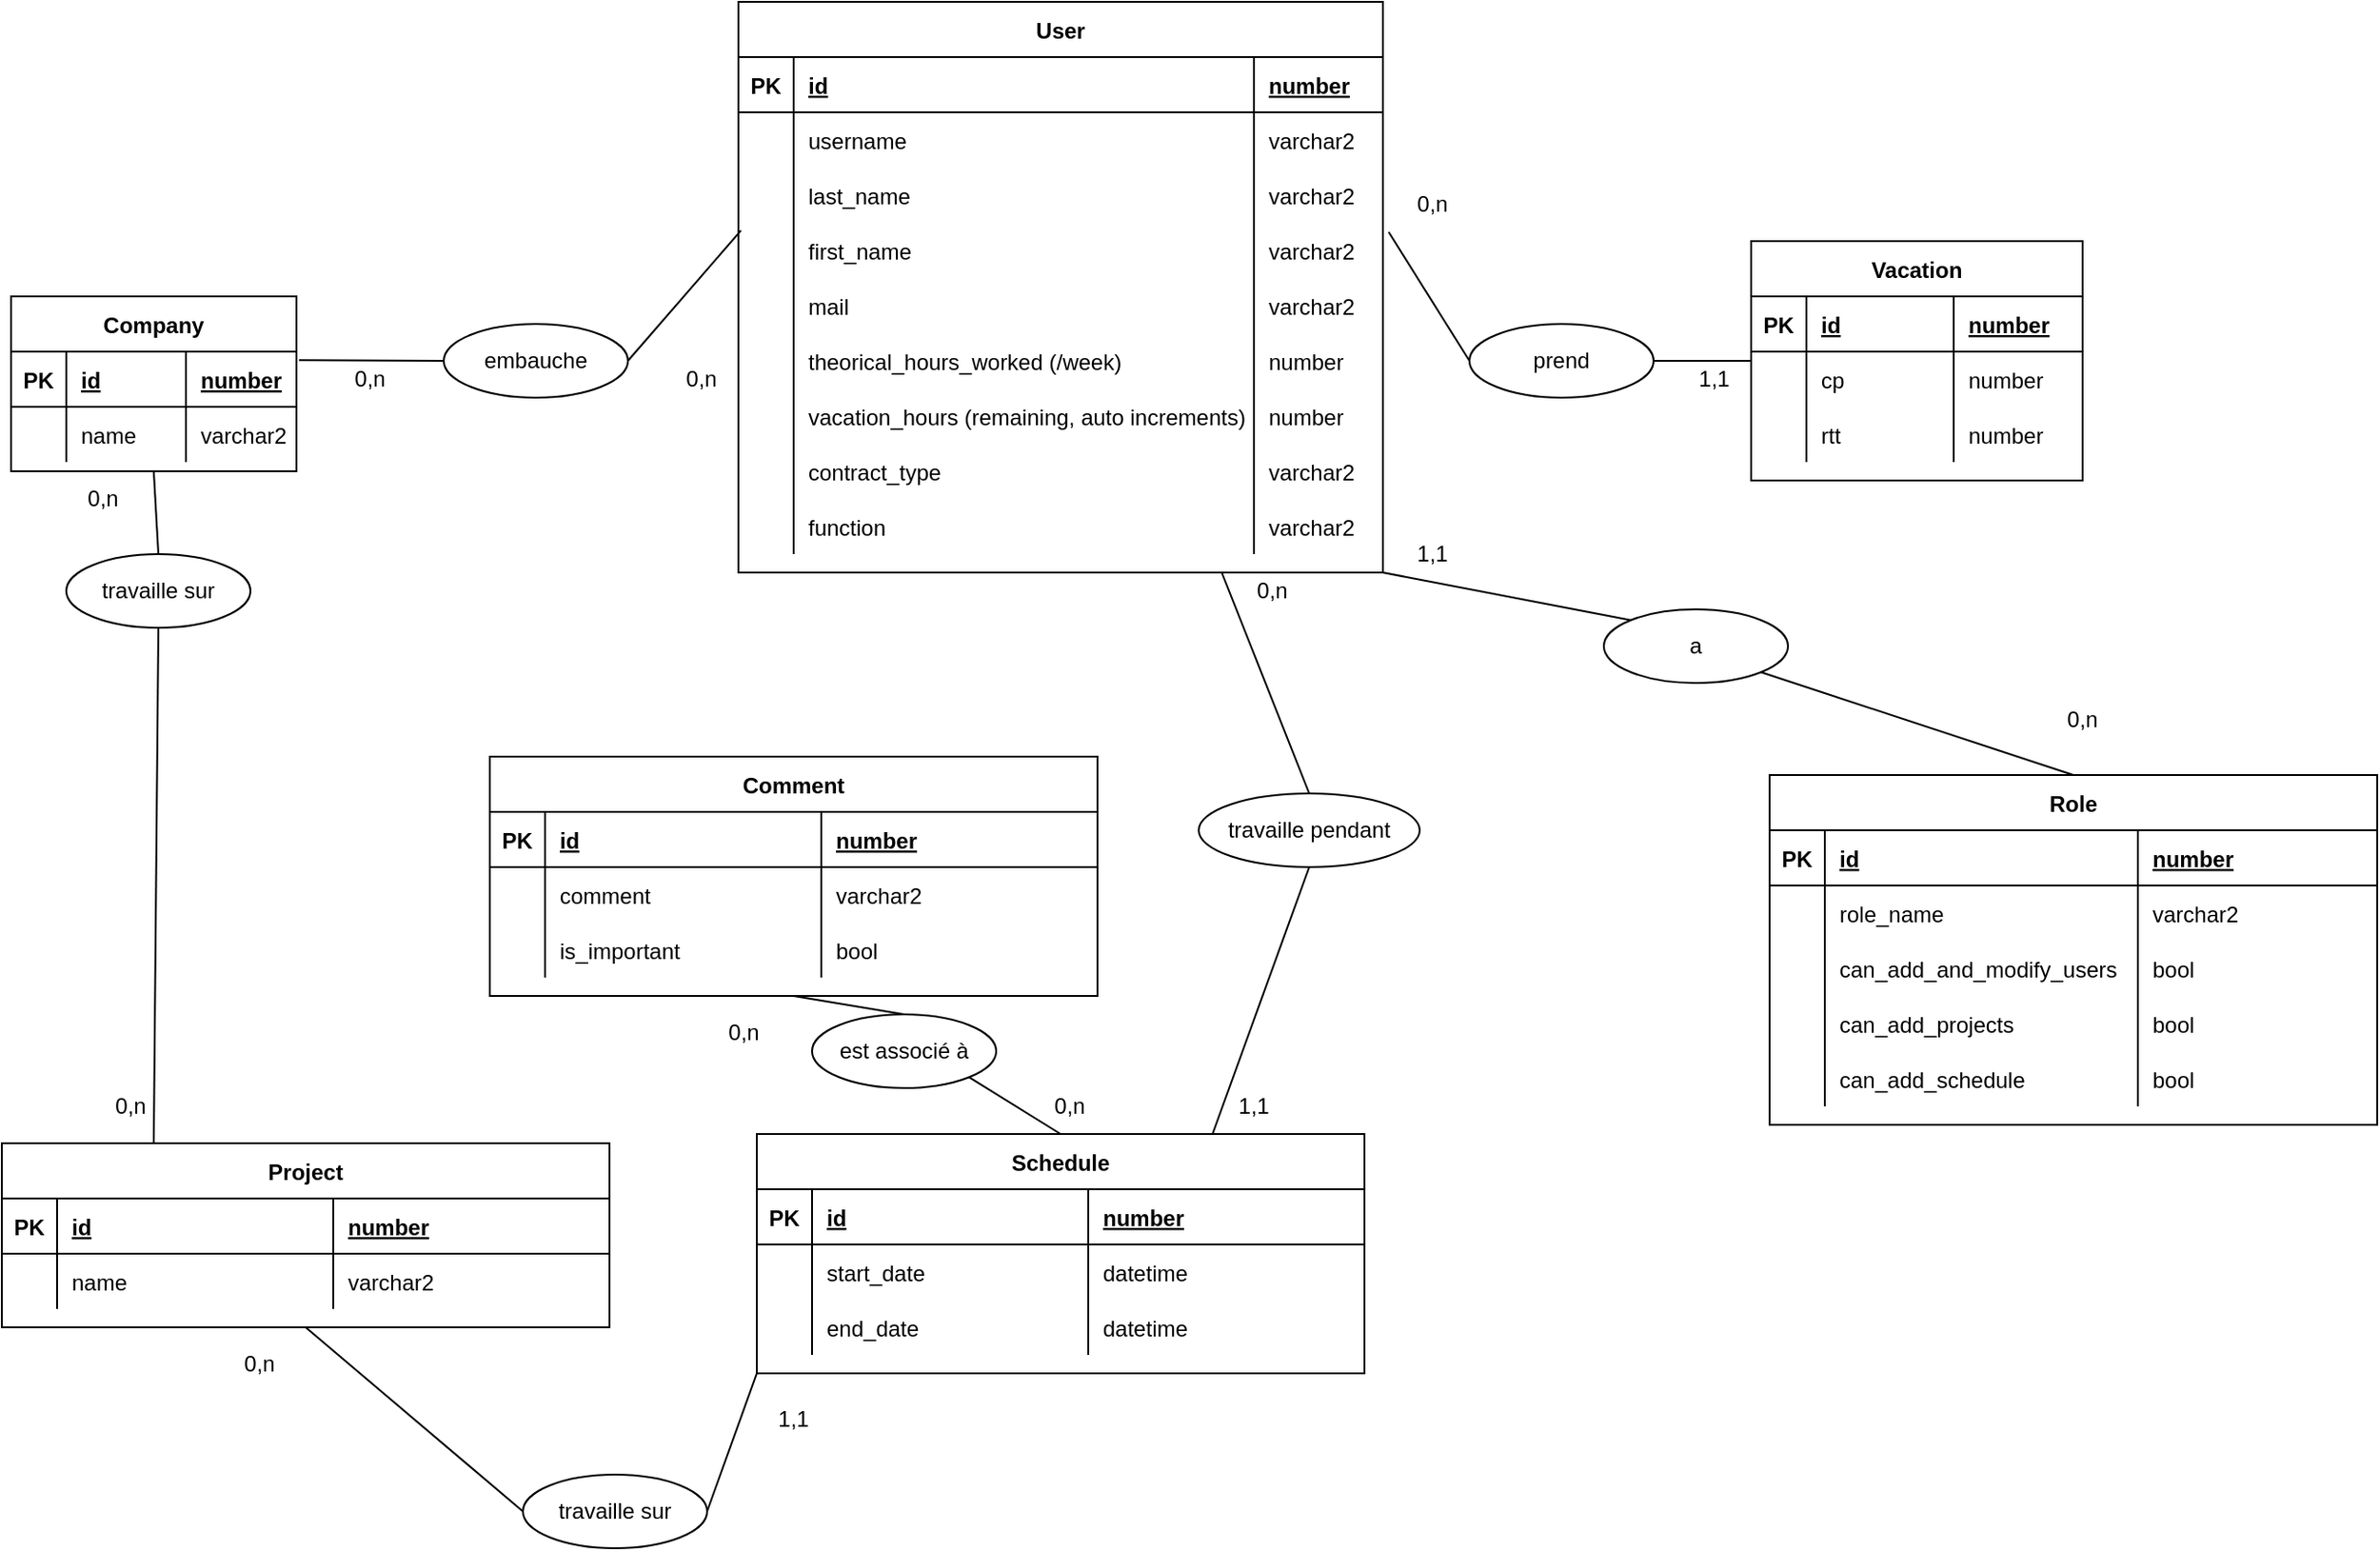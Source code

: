 <mxfile version="13.3.5" type="device"><diagram id="0VtHBVFi_Kk3Wa0-38aq" name="Page-1"><mxGraphModel dx="1826" dy="2036" grid="1" gridSize="10" guides="1" tooltips="1" connect="1" arrows="1" fold="1" page="1" pageScale="1" pageWidth="827" pageHeight="1169" math="0" shadow="0"><root><mxCell id="0"/><mxCell id="1" parent="0"/><mxCell id="HxhqyK53YRrFykvDW7do-123" value="embauche" style="ellipse;whiteSpace=wrap;html=1;align=center;startSize=30;" parent="1" vertex="1"><mxGeometry x="270" y="95" width="100" height="40" as="geometry"/></mxCell><mxCell id="HxhqyK53YRrFykvDW7do-124" value="" style="endArrow=none;html=1;rounded=0;entryX=0;entryY=0.5;entryDx=0;entryDy=0;exitX=1.009;exitY=0.153;exitDx=0;exitDy=0;exitPerimeter=0;" parent="1" target="HxhqyK53YRrFykvDW7do-123" edge="1"><mxGeometry relative="1" as="geometry"><mxPoint x="191.35" y="114.59" as="sourcePoint"/><mxPoint x="500" y="350" as="targetPoint"/></mxGeometry></mxCell><mxCell id="HxhqyK53YRrFykvDW7do-125" value="" style="endArrow=none;html=1;rounded=0;exitX=1;exitY=0.5;exitDx=0;exitDy=0;entryX=0.004;entryY=0.14;entryDx=0;entryDy=0;entryPerimeter=0;" parent="1" source="HxhqyK53YRrFykvDW7do-123" target="HxhqyK53YRrFykvDW7do-21" edge="1"><mxGeometry relative="1" as="geometry"><mxPoint x="340" y="350" as="sourcePoint"/><mxPoint x="500" y="350" as="targetPoint"/></mxGeometry></mxCell><mxCell id="HxhqyK53YRrFykvDW7do-133" value="prend" style="ellipse;whiteSpace=wrap;html=1;align=center;startSize=30;" parent="1" vertex="1"><mxGeometry x="827" y="95" width="100" height="40" as="geometry"/></mxCell><mxCell id="HxhqyK53YRrFykvDW7do-134" value="" style="endArrow=none;html=1;rounded=0;exitX=0;exitY=0.5;exitDx=0;exitDy=0;entryX=1.009;entryY=0.167;entryDx=0;entryDy=0;entryPerimeter=0;" parent="1" source="HxhqyK53YRrFykvDW7do-133" target="HxhqyK53YRrFykvDW7do-21" edge="1"><mxGeometry relative="1" as="geometry"><mxPoint x="550" y="330" as="sourcePoint"/><mxPoint x="930" y="170" as="targetPoint"/></mxGeometry></mxCell><mxCell id="HxhqyK53YRrFykvDW7do-136" value="" style="endArrow=none;html=1;rounded=0;exitX=1;exitY=0.5;exitDx=0;exitDy=0;entryX=0;entryY=0.167;entryDx=0;entryDy=0;entryPerimeter=0;" parent="1" source="HxhqyK53YRrFykvDW7do-133" target="HxhqyK53YRrFykvDW7do-62" edge="1"><mxGeometry relative="1" as="geometry"><mxPoint x="960" y="125" as="sourcePoint"/><mxPoint x="862.97" y="125.01" as="targetPoint"/></mxGeometry></mxCell><mxCell id="HxhqyK53YRrFykvDW7do-58" value="Vacation" style="shape=table;startSize=30;container=1;collapsible=1;childLayout=tableLayout;fixedRows=1;rowLines=0;fontStyle=1;align=center;resizeLast=1;" parent="1" vertex="1"><mxGeometry x="980" y="50" width="180" height="130" as="geometry"/></mxCell><mxCell id="HxhqyK53YRrFykvDW7do-59" value="" style="shape=partialRectangle;collapsible=0;dropTarget=0;pointerEvents=0;fillColor=none;top=0;left=0;bottom=1;right=0;points=[[0,0.5],[1,0.5]];portConstraint=eastwest;" parent="HxhqyK53YRrFykvDW7do-58" vertex="1"><mxGeometry y="30" width="180" height="30" as="geometry"/></mxCell><mxCell id="HxhqyK53YRrFykvDW7do-60" value="PK" style="shape=partialRectangle;connectable=0;fillColor=none;top=0;left=0;bottom=0;right=0;fontStyle=1;overflow=hidden;" parent="HxhqyK53YRrFykvDW7do-59" vertex="1"><mxGeometry width="30" height="30" as="geometry"/></mxCell><mxCell id="HxhqyK53YRrFykvDW7do-61" value="id" style="shape=partialRectangle;connectable=0;fillColor=none;top=0;left=0;bottom=0;right=0;align=left;spacingLeft=6;fontStyle=5;overflow=hidden;" parent="HxhqyK53YRrFykvDW7do-59" vertex="1"><mxGeometry x="30" width="80" height="30" as="geometry"/></mxCell><mxCell id="HxhqyK53YRrFykvDW7do-71" value="number" style="shape=partialRectangle;connectable=0;fillColor=none;top=0;left=0;bottom=0;right=0;align=left;spacingLeft=6;fontStyle=5;overflow=hidden;" parent="HxhqyK53YRrFykvDW7do-59" vertex="1"><mxGeometry x="110" width="70" height="30" as="geometry"/></mxCell><mxCell id="HxhqyK53YRrFykvDW7do-62" value="" style="shape=partialRectangle;collapsible=0;dropTarget=0;pointerEvents=0;fillColor=none;top=0;left=0;bottom=0;right=0;points=[[0,0.5],[1,0.5]];portConstraint=eastwest;" parent="HxhqyK53YRrFykvDW7do-58" vertex="1"><mxGeometry y="60" width="180" height="30" as="geometry"/></mxCell><mxCell id="HxhqyK53YRrFykvDW7do-63" value="" style="shape=partialRectangle;connectable=0;fillColor=none;top=0;left=0;bottom=0;right=0;editable=1;overflow=hidden;" parent="HxhqyK53YRrFykvDW7do-62" vertex="1"><mxGeometry width="30" height="30" as="geometry"/></mxCell><mxCell id="HxhqyK53YRrFykvDW7do-64" value="cp" style="shape=partialRectangle;connectable=0;fillColor=none;top=0;left=0;bottom=0;right=0;align=left;spacingLeft=6;overflow=hidden;" parent="HxhqyK53YRrFykvDW7do-62" vertex="1"><mxGeometry x="30" width="80" height="30" as="geometry"/></mxCell><mxCell id="HxhqyK53YRrFykvDW7do-72" value="number" style="shape=partialRectangle;connectable=0;fillColor=none;top=0;left=0;bottom=0;right=0;align=left;spacingLeft=6;overflow=hidden;" parent="HxhqyK53YRrFykvDW7do-62" vertex="1"><mxGeometry x="110" width="70" height="30" as="geometry"/></mxCell><mxCell id="HxhqyK53YRrFykvDW7do-65" value="" style="shape=partialRectangle;collapsible=0;dropTarget=0;pointerEvents=0;fillColor=none;top=0;left=0;bottom=0;right=0;points=[[0,0.5],[1,0.5]];portConstraint=eastwest;" parent="HxhqyK53YRrFykvDW7do-58" vertex="1"><mxGeometry y="90" width="180" height="30" as="geometry"/></mxCell><mxCell id="HxhqyK53YRrFykvDW7do-66" value="" style="shape=partialRectangle;connectable=0;fillColor=none;top=0;left=0;bottom=0;right=0;editable=1;overflow=hidden;" parent="HxhqyK53YRrFykvDW7do-65" vertex="1"><mxGeometry width="30" height="30" as="geometry"/></mxCell><mxCell id="HxhqyK53YRrFykvDW7do-67" value="rtt" style="shape=partialRectangle;connectable=0;fillColor=none;top=0;left=0;bottom=0;right=0;align=left;spacingLeft=6;overflow=hidden;" parent="HxhqyK53YRrFykvDW7do-65" vertex="1"><mxGeometry x="30" width="80" height="30" as="geometry"/></mxCell><mxCell id="HxhqyK53YRrFykvDW7do-73" value="number" style="shape=partialRectangle;connectable=0;fillColor=none;top=0;left=0;bottom=0;right=0;align=left;spacingLeft=6;overflow=hidden;" parent="HxhqyK53YRrFykvDW7do-65" vertex="1"><mxGeometry x="110" width="70" height="30" as="geometry"/></mxCell><mxCell id="HxhqyK53YRrFykvDW7do-138" value="travaille pendant" style="ellipse;whiteSpace=wrap;html=1;align=center;startSize=30;" parent="1" vertex="1"><mxGeometry x="680" y="350" width="120" height="40" as="geometry"/></mxCell><mxCell id="HxhqyK53YRrFykvDW7do-139" value="" style="endArrow=none;html=1;rounded=0;exitX=0.75;exitY=1;exitDx=0;exitDy=0;entryX=0.5;entryY=0;entryDx=0;entryDy=0;" parent="1" source="HxhqyK53YRrFykvDW7do-14" target="HxhqyK53YRrFykvDW7do-138" edge="1"><mxGeometry relative="1" as="geometry"><mxPoint x="690" y="350" as="sourcePoint"/><mxPoint x="850" y="350" as="targetPoint"/></mxGeometry></mxCell><mxCell id="HxhqyK53YRrFykvDW7do-140" value="" style="endArrow=none;html=1;rounded=0;exitX=0.75;exitY=0;exitDx=0;exitDy=0;entryX=0.5;entryY=1;entryDx=0;entryDy=0;" parent="1" source="HxhqyK53YRrFykvDW7do-75" target="HxhqyK53YRrFykvDW7do-138" edge="1"><mxGeometry relative="1" as="geometry"><mxPoint x="690" y="350" as="sourcePoint"/><mxPoint x="850" y="350" as="targetPoint"/></mxGeometry></mxCell><mxCell id="HxhqyK53YRrFykvDW7do-141" value="travaille sur" style="ellipse;whiteSpace=wrap;html=1;align=center;startSize=30;" parent="1" vertex="1"><mxGeometry x="313" y="720" width="100" height="40" as="geometry"/></mxCell><mxCell id="HxhqyK53YRrFykvDW7do-142" value="" style="endArrow=none;html=1;rounded=0;entryX=0;entryY=1;entryDx=0;entryDy=0;exitX=1;exitY=0.5;exitDx=0;exitDy=0;" parent="1" source="HxhqyK53YRrFykvDW7do-141" target="HxhqyK53YRrFykvDW7do-75" edge="1"><mxGeometry relative="1" as="geometry"><mxPoint x="450" y="290" as="sourcePoint"/><mxPoint x="890" y="480" as="targetPoint"/></mxGeometry></mxCell><mxCell id="HxhqyK53YRrFykvDW7do-144" value="" style="endArrow=none;html=1;rounded=0;entryX=0;entryY=0.5;entryDx=0;entryDy=0;exitX=0.5;exitY=1;exitDx=0;exitDy=0;" parent="1" source="HxhqyK53YRrFykvDW7do-91" target="HxhqyK53YRrFykvDW7do-141" edge="1"><mxGeometry relative="1" as="geometry"><mxPoint x="940" y="460" as="sourcePoint"/><mxPoint x="950" y="470" as="targetPoint"/></mxGeometry></mxCell><mxCell id="HxhqyK53YRrFykvDW7do-145" value="est associé à" style="ellipse;whiteSpace=wrap;html=1;align=center;startSize=30;" parent="1" vertex="1"><mxGeometry x="470" y="470" width="100" height="40" as="geometry"/></mxCell><mxCell id="HxhqyK53YRrFykvDW7do-146" value="" style="endArrow=none;html=1;rounded=0;entryX=0.5;entryY=0;entryDx=0;entryDy=0;exitX=1;exitY=1;exitDx=0;exitDy=0;" parent="1" source="HxhqyK53YRrFykvDW7do-145" target="HxhqyK53YRrFykvDW7do-75" edge="1"><mxGeometry relative="1" as="geometry"><mxPoint x="400" y="480" as="sourcePoint"/><mxPoint x="950" y="570" as="targetPoint"/></mxGeometry></mxCell><mxCell id="HxhqyK53YRrFykvDW7do-147" value="" style="endArrow=none;html=1;rounded=0;entryX=0.5;entryY=0;entryDx=0;entryDy=0;exitX=0.5;exitY=1;exitDx=0;exitDy=0;" parent="1" source="HxhqyK53YRrFykvDW7do-108" target="HxhqyK53YRrFykvDW7do-145" edge="1"><mxGeometry relative="1" as="geometry"><mxPoint x="790" y="570" as="sourcePoint"/><mxPoint x="950" y="570" as="targetPoint"/></mxGeometry></mxCell><mxCell id="HxhqyK53YRrFykvDW7do-149" value="0,n" style="text;html=1;strokeColor=none;fillColor=none;align=center;verticalAlign=middle;whiteSpace=wrap;rounded=0;startSize=30;" parent="1" vertex="1"><mxGeometry x="210" y="115" width="40" height="20" as="geometry"/></mxCell><mxCell id="HxhqyK53YRrFykvDW7do-150" value="0,n" style="text;html=1;strokeColor=none;fillColor=none;align=center;verticalAlign=middle;whiteSpace=wrap;rounded=0;startSize=30;" parent="1" vertex="1"><mxGeometry x="390" y="115" width="40" height="20" as="geometry"/></mxCell><mxCell id="HxhqyK53YRrFykvDW7do-151" value="0,n" style="text;html=1;strokeColor=none;fillColor=none;align=center;verticalAlign=middle;whiteSpace=wrap;rounded=0;startSize=30;" parent="1" vertex="1"><mxGeometry x="787" y="20" width="40" height="20" as="geometry"/></mxCell><mxCell id="HxhqyK53YRrFykvDW7do-152" value="0,n" style="text;html=1;strokeColor=none;fillColor=none;align=center;verticalAlign=middle;whiteSpace=wrap;rounded=0;startSize=30;" parent="1" vertex="1"><mxGeometry x="700" y="230" width="40" height="20" as="geometry"/></mxCell><mxCell id="HxhqyK53YRrFykvDW7do-153" value="0,n" style="text;html=1;strokeColor=none;fillColor=none;align=center;verticalAlign=middle;whiteSpace=wrap;rounded=0;startSize=30;" parent="1" vertex="1"><mxGeometry x="150" y="650" width="40" height="20" as="geometry"/></mxCell><mxCell id="HxhqyK53YRrFykvDW7do-157" value="1,1" style="text;html=1;strokeColor=none;fillColor=none;align=center;verticalAlign=middle;whiteSpace=wrap;rounded=0;startSize=30;" parent="1" vertex="1"><mxGeometry x="440" y="680" width="40" height="20" as="geometry"/></mxCell><mxCell id="HxhqyK53YRrFykvDW7do-161" value="1,1" style="text;html=1;strokeColor=none;fillColor=none;align=center;verticalAlign=middle;whiteSpace=wrap;rounded=0;startSize=30;" parent="1" vertex="1"><mxGeometry x="940" y="115" width="40" height="20" as="geometry"/></mxCell><mxCell id="Cz48fnjE7erjW3VPkdXz-18" value="a" style="ellipse;whiteSpace=wrap;html=1;align=center;" parent="1" vertex="1"><mxGeometry x="900" y="250" width="100" height="40" as="geometry"/></mxCell><mxCell id="Cz48fnjE7erjW3VPkdXz-25" value="" style="endArrow=none;html=1;rounded=0;exitX=0.5;exitY=0;exitDx=0;exitDy=0;entryX=1;entryY=1;entryDx=0;entryDy=0;" parent="1" source="Cz48fnjE7erjW3VPkdXz-1" target="Cz48fnjE7erjW3VPkdXz-18" edge="1"><mxGeometry relative="1" as="geometry"><mxPoint x="300" y="320" as="sourcePoint"/><mxPoint x="460" y="320" as="targetPoint"/></mxGeometry></mxCell><mxCell id="Cz48fnjE7erjW3VPkdXz-26" value="" style="endArrow=none;html=1;rounded=0;exitX=0;exitY=0;exitDx=0;exitDy=0;entryX=1;entryY=1;entryDx=0;entryDy=0;" parent="1" source="Cz48fnjE7erjW3VPkdXz-18" target="HxhqyK53YRrFykvDW7do-14" edge="1"><mxGeometry relative="1" as="geometry"><mxPoint x="300" y="320" as="sourcePoint"/><mxPoint x="460" y="320" as="targetPoint"/></mxGeometry></mxCell><mxCell id="Cz48fnjE7erjW3VPkdXz-29" value="0,n" style="text;html=1;strokeColor=none;fillColor=none;align=center;verticalAlign=middle;whiteSpace=wrap;rounded=0;startSize=30;" parent="1" vertex="1"><mxGeometry x="1140" y="300" width="40" height="20" as="geometry"/></mxCell><mxCell id="Ko1M3E6wewdM_1oAXMmb-4" value="travaille sur" style="ellipse;whiteSpace=wrap;html=1;align=center;" parent="1" vertex="1"><mxGeometry x="65" y="220" width="100" height="40" as="geometry"/></mxCell><mxCell id="Ko1M3E6wewdM_1oAXMmb-5" value="" style="endArrow=none;html=1;rounded=0;exitX=0.5;exitY=1;exitDx=0;exitDy=0;entryX=0.5;entryY=0;entryDx=0;entryDy=0;" parent="1" source="4NrDB2ZymW-DobuEaJzJ-13" target="Ko1M3E6wewdM_1oAXMmb-4" edge="1"><mxGeometry relative="1" as="geometry"><mxPoint x="115" y="190" as="sourcePoint"/><mxPoint x="570" y="320" as="targetPoint"/></mxGeometry></mxCell><mxCell id="Ko1M3E6wewdM_1oAXMmb-6" value="" style="endArrow=none;html=1;rounded=0;exitX=0.5;exitY=1;exitDx=0;exitDy=0;entryX=0.25;entryY=0;entryDx=0;entryDy=0;" parent="1" source="Ko1M3E6wewdM_1oAXMmb-4" target="HxhqyK53YRrFykvDW7do-91" edge="1"><mxGeometry relative="1" as="geometry"><mxPoint x="114.5" y="275" as="sourcePoint"/><mxPoint x="114.5" y="345" as="targetPoint"/></mxGeometry></mxCell><mxCell id="Ko1M3E6wewdM_1oAXMmb-7" value="0,n" style="text;html=1;strokeColor=none;fillColor=none;align=center;verticalAlign=middle;whiteSpace=wrap;rounded=0;startSize=30;" parent="1" vertex="1"><mxGeometry x="80" y="510" width="40" height="20" as="geometry"/></mxCell><mxCell id="Ko1M3E6wewdM_1oAXMmb-8" value="0,n" style="text;html=1;strokeColor=none;fillColor=none;align=center;verticalAlign=middle;whiteSpace=wrap;rounded=0;startSize=30;" parent="1" vertex="1"><mxGeometry x="65" y="180" width="40" height="20" as="geometry"/></mxCell><mxCell id="HxhqyK53YRrFykvDW7do-75" value="Schedule" style="shape=table;startSize=30;container=1;collapsible=1;childLayout=tableLayout;fixedRows=1;rowLines=0;fontStyle=1;align=center;resizeLast=1;" parent="1" vertex="1"><mxGeometry x="440" y="535" width="330" height="130" as="geometry"/></mxCell><mxCell id="HxhqyK53YRrFykvDW7do-76" value="" style="shape=partialRectangle;collapsible=0;dropTarget=0;pointerEvents=0;fillColor=none;top=0;left=0;bottom=1;right=0;points=[[0,0.5],[1,0.5]];portConstraint=eastwest;" parent="HxhqyK53YRrFykvDW7do-75" vertex="1"><mxGeometry y="30" width="330" height="30" as="geometry"/></mxCell><mxCell id="HxhqyK53YRrFykvDW7do-77" value="PK" style="shape=partialRectangle;connectable=0;fillColor=none;top=0;left=0;bottom=0;right=0;fontStyle=1;overflow=hidden;" parent="HxhqyK53YRrFykvDW7do-76" vertex="1"><mxGeometry width="30" height="30" as="geometry"/></mxCell><mxCell id="HxhqyK53YRrFykvDW7do-78" value="id" style="shape=partialRectangle;connectable=0;fillColor=none;top=0;left=0;bottom=0;right=0;align=left;spacingLeft=6;fontStyle=5;overflow=hidden;" parent="HxhqyK53YRrFykvDW7do-76" vertex="1"><mxGeometry x="30" width="150" height="30" as="geometry"/></mxCell><mxCell id="HxhqyK53YRrFykvDW7do-88" value="number" style="shape=partialRectangle;connectable=0;fillColor=none;top=0;left=0;bottom=0;right=0;align=left;spacingLeft=6;fontStyle=5;overflow=hidden;" parent="HxhqyK53YRrFykvDW7do-76" vertex="1"><mxGeometry x="180" width="150" height="30" as="geometry"/></mxCell><mxCell id="HxhqyK53YRrFykvDW7do-79" value="" style="shape=partialRectangle;collapsible=0;dropTarget=0;pointerEvents=0;fillColor=none;top=0;left=0;bottom=0;right=0;points=[[0,0.5],[1,0.5]];portConstraint=eastwest;" parent="HxhqyK53YRrFykvDW7do-75" vertex="1"><mxGeometry y="60" width="330" height="30" as="geometry"/></mxCell><mxCell id="HxhqyK53YRrFykvDW7do-80" value="" style="shape=partialRectangle;connectable=0;fillColor=none;top=0;left=0;bottom=0;right=0;editable=1;overflow=hidden;" parent="HxhqyK53YRrFykvDW7do-79" vertex="1"><mxGeometry width="30" height="30" as="geometry"/></mxCell><mxCell id="HxhqyK53YRrFykvDW7do-81" value="start_date" style="shape=partialRectangle;connectable=0;fillColor=none;top=0;left=0;bottom=0;right=0;align=left;spacingLeft=6;overflow=hidden;" parent="HxhqyK53YRrFykvDW7do-79" vertex="1"><mxGeometry x="30" width="150" height="30" as="geometry"/></mxCell><mxCell id="HxhqyK53YRrFykvDW7do-89" value="datetime" style="shape=partialRectangle;connectable=0;fillColor=none;top=0;left=0;bottom=0;right=0;align=left;spacingLeft=6;overflow=hidden;" parent="HxhqyK53YRrFykvDW7do-79" vertex="1"><mxGeometry x="180" width="150" height="30" as="geometry"/></mxCell><mxCell id="HxhqyK53YRrFykvDW7do-82" value="" style="shape=partialRectangle;collapsible=0;dropTarget=0;pointerEvents=0;fillColor=none;top=0;left=0;bottom=0;right=0;points=[[0,0.5],[1,0.5]];portConstraint=eastwest;" parent="HxhqyK53YRrFykvDW7do-75" vertex="1"><mxGeometry y="90" width="330" height="30" as="geometry"/></mxCell><mxCell id="HxhqyK53YRrFykvDW7do-83" value="" style="shape=partialRectangle;connectable=0;fillColor=none;top=0;left=0;bottom=0;right=0;editable=1;overflow=hidden;" parent="HxhqyK53YRrFykvDW7do-82" vertex="1"><mxGeometry width="30" height="30" as="geometry"/></mxCell><mxCell id="HxhqyK53YRrFykvDW7do-84" value="end_date" style="shape=partialRectangle;connectable=0;fillColor=none;top=0;left=0;bottom=0;right=0;align=left;spacingLeft=6;overflow=hidden;" parent="HxhqyK53YRrFykvDW7do-82" vertex="1"><mxGeometry x="30" width="150" height="30" as="geometry"/></mxCell><mxCell id="HxhqyK53YRrFykvDW7do-90" value="datetime" style="shape=partialRectangle;connectable=0;fillColor=none;top=0;left=0;bottom=0;right=0;align=left;spacingLeft=6;overflow=hidden;" parent="HxhqyK53YRrFykvDW7do-82" vertex="1"><mxGeometry x="180" width="150" height="30" as="geometry"/></mxCell><mxCell id="Ko1M3E6wewdM_1oAXMmb-12" value="1,1" style="text;html=1;strokeColor=none;fillColor=none;align=center;verticalAlign=middle;whiteSpace=wrap;rounded=0;startSize=30;" parent="1" vertex="1"><mxGeometry x="690" y="510" width="40" height="20" as="geometry"/></mxCell><mxCell id="Ko1M3E6wewdM_1oAXMmb-17" value="0,n" style="text;html=1;strokeColor=none;fillColor=none;align=center;verticalAlign=middle;whiteSpace=wrap;rounded=0;startSize=30;" parent="1" vertex="1"><mxGeometry x="413" y="470" width="40" height="20" as="geometry"/></mxCell><mxCell id="Ko1M3E6wewdM_1oAXMmb-27" value="1,1" style="text;html=1;strokeColor=none;fillColor=none;align=center;verticalAlign=middle;whiteSpace=wrap;rounded=0;startSize=30;" parent="1" vertex="1"><mxGeometry x="787" y="210" width="40" height="20" as="geometry"/></mxCell><mxCell id="Cz48fnjE7erjW3VPkdXz-1" value="Role" style="shape=table;startSize=30;container=1;collapsible=1;childLayout=tableLayout;fixedRows=1;rowLines=0;fontStyle=1;align=center;resizeLast=1;" parent="1" vertex="1"><mxGeometry x="990" y="340" width="330" height="190" as="geometry"/></mxCell><mxCell id="Cz48fnjE7erjW3VPkdXz-2" value="" style="shape=partialRectangle;collapsible=0;dropTarget=0;pointerEvents=0;fillColor=none;top=0;left=0;bottom=1;right=0;points=[[0,0.5],[1,0.5]];portConstraint=eastwest;" parent="Cz48fnjE7erjW3VPkdXz-1" vertex="1"><mxGeometry y="30" width="330" height="30" as="geometry"/></mxCell><mxCell id="Cz48fnjE7erjW3VPkdXz-3" value="PK" style="shape=partialRectangle;connectable=0;fillColor=none;top=0;left=0;bottom=0;right=0;fontStyle=1;overflow=hidden;" parent="Cz48fnjE7erjW3VPkdXz-2" vertex="1"><mxGeometry width="30" height="30" as="geometry"/></mxCell><mxCell id="Cz48fnjE7erjW3VPkdXz-4" value="id" style="shape=partialRectangle;connectable=0;fillColor=none;top=0;left=0;bottom=0;right=0;align=left;spacingLeft=6;fontStyle=5;overflow=hidden;" parent="Cz48fnjE7erjW3VPkdXz-2" vertex="1"><mxGeometry x="30" width="170" height="30" as="geometry"/></mxCell><mxCell id="Cz48fnjE7erjW3VPkdXz-14" value="number" style="shape=partialRectangle;connectable=0;fillColor=none;top=0;left=0;bottom=0;right=0;align=left;spacingLeft=6;fontStyle=5;overflow=hidden;" parent="Cz48fnjE7erjW3VPkdXz-2" vertex="1"><mxGeometry x="200" width="130" height="30" as="geometry"/></mxCell><mxCell id="4NrDB2ZymW-DobuEaJzJ-22" style="shape=partialRectangle;collapsible=0;dropTarget=0;pointerEvents=0;fillColor=none;top=0;left=0;bottom=0;right=0;points=[[0,0.5],[1,0.5]];portConstraint=eastwest;" parent="Cz48fnjE7erjW3VPkdXz-1" vertex="1"><mxGeometry y="60" width="330" height="30" as="geometry"/></mxCell><mxCell id="4NrDB2ZymW-DobuEaJzJ-23" style="shape=partialRectangle;connectable=0;fillColor=none;top=0;left=0;bottom=0;right=0;editable=1;overflow=hidden;" parent="4NrDB2ZymW-DobuEaJzJ-22" vertex="1"><mxGeometry width="30" height="30" as="geometry"/></mxCell><mxCell id="4NrDB2ZymW-DobuEaJzJ-24" value="role_name" style="shape=partialRectangle;connectable=0;fillColor=none;top=0;left=0;bottom=0;right=0;align=left;spacingLeft=6;overflow=hidden;" parent="4NrDB2ZymW-DobuEaJzJ-22" vertex="1"><mxGeometry x="30" width="170" height="30" as="geometry"/></mxCell><mxCell id="4NrDB2ZymW-DobuEaJzJ-25" value="varchar2" style="shape=partialRectangle;connectable=0;fillColor=none;top=0;left=0;bottom=0;right=0;align=left;spacingLeft=6;overflow=hidden;" parent="4NrDB2ZymW-DobuEaJzJ-22" vertex="1"><mxGeometry x="200" width="130" height="30" as="geometry"/></mxCell><mxCell id="Cz48fnjE7erjW3VPkdXz-8" value="" style="shape=partialRectangle;collapsible=0;dropTarget=0;pointerEvents=0;fillColor=none;top=0;left=0;bottom=0;right=0;points=[[0,0.5],[1,0.5]];portConstraint=eastwest;" parent="Cz48fnjE7erjW3VPkdXz-1" vertex="1"><mxGeometry y="90" width="330" height="30" as="geometry"/></mxCell><mxCell id="Cz48fnjE7erjW3VPkdXz-9" value="" style="shape=partialRectangle;connectable=0;fillColor=none;top=0;left=0;bottom=0;right=0;editable=1;overflow=hidden;" parent="Cz48fnjE7erjW3VPkdXz-8" vertex="1"><mxGeometry width="30" height="30" as="geometry"/></mxCell><mxCell id="Cz48fnjE7erjW3VPkdXz-10" value="can_add_and_modify_users" style="shape=partialRectangle;connectable=0;fillColor=none;top=0;left=0;bottom=0;right=0;align=left;spacingLeft=6;overflow=hidden;" parent="Cz48fnjE7erjW3VPkdXz-8" vertex="1"><mxGeometry x="30" width="170" height="30" as="geometry"/></mxCell><mxCell id="Cz48fnjE7erjW3VPkdXz-16" value="bool" style="shape=partialRectangle;connectable=0;fillColor=none;top=0;left=0;bottom=0;right=0;align=left;spacingLeft=6;overflow=hidden;" parent="Cz48fnjE7erjW3VPkdXz-8" vertex="1"><mxGeometry x="200" width="130" height="30" as="geometry"/></mxCell><mxCell id="Cz48fnjE7erjW3VPkdXz-5" value="" style="shape=partialRectangle;collapsible=0;dropTarget=0;pointerEvents=0;fillColor=none;top=0;left=0;bottom=0;right=0;points=[[0,0.5],[1,0.5]];portConstraint=eastwest;" parent="Cz48fnjE7erjW3VPkdXz-1" vertex="1"><mxGeometry y="120" width="330" height="30" as="geometry"/></mxCell><mxCell id="Cz48fnjE7erjW3VPkdXz-6" value="" style="shape=partialRectangle;connectable=0;fillColor=none;top=0;left=0;bottom=0;right=0;editable=1;overflow=hidden;" parent="Cz48fnjE7erjW3VPkdXz-5" vertex="1"><mxGeometry width="30" height="30" as="geometry"/></mxCell><mxCell id="Cz48fnjE7erjW3VPkdXz-7" value="can_add_projects" style="shape=partialRectangle;connectable=0;fillColor=none;top=0;left=0;bottom=0;right=0;align=left;spacingLeft=6;overflow=hidden;" parent="Cz48fnjE7erjW3VPkdXz-5" vertex="1"><mxGeometry x="30" width="170" height="30" as="geometry"/></mxCell><mxCell id="Cz48fnjE7erjW3VPkdXz-15" value="bool" style="shape=partialRectangle;connectable=0;fillColor=none;top=0;left=0;bottom=0;right=0;align=left;spacingLeft=6;overflow=hidden;" parent="Cz48fnjE7erjW3VPkdXz-5" vertex="1"><mxGeometry x="200" width="130" height="30" as="geometry"/></mxCell><mxCell id="Cz48fnjE7erjW3VPkdXz-21" style="shape=partialRectangle;collapsible=0;dropTarget=0;pointerEvents=0;fillColor=none;top=0;left=0;bottom=0;right=0;points=[[0,0.5],[1,0.5]];portConstraint=eastwest;" parent="Cz48fnjE7erjW3VPkdXz-1" vertex="1"><mxGeometry y="150" width="330" height="30" as="geometry"/></mxCell><mxCell id="Cz48fnjE7erjW3VPkdXz-22" style="shape=partialRectangle;connectable=0;fillColor=none;top=0;left=0;bottom=0;right=0;editable=1;overflow=hidden;" parent="Cz48fnjE7erjW3VPkdXz-21" vertex="1"><mxGeometry width="30" height="30" as="geometry"/></mxCell><mxCell id="Cz48fnjE7erjW3VPkdXz-23" value="can_add_schedule" style="shape=partialRectangle;connectable=0;fillColor=none;top=0;left=0;bottom=0;right=0;align=left;spacingLeft=6;overflow=hidden;" parent="Cz48fnjE7erjW3VPkdXz-21" vertex="1"><mxGeometry x="30" width="170" height="30" as="geometry"/></mxCell><mxCell id="Cz48fnjE7erjW3VPkdXz-24" value="bool" style="shape=partialRectangle;connectable=0;fillColor=none;top=0;left=0;bottom=0;right=0;align=left;spacingLeft=6;overflow=hidden;" parent="Cz48fnjE7erjW3VPkdXz-21" vertex="1"><mxGeometry x="200" width="130" height="30" as="geometry"/></mxCell><mxCell id="4NrDB2ZymW-DobuEaJzJ-13" value="Company" style="shape=table;startSize=30;container=1;collapsible=1;childLayout=tableLayout;fixedRows=1;rowLines=0;fontStyle=1;align=center;resizeLast=1;" parent="1" vertex="1"><mxGeometry x="35" y="80" width="155" height="95" as="geometry"/></mxCell><mxCell id="4NrDB2ZymW-DobuEaJzJ-14" value="" style="shape=partialRectangle;collapsible=0;dropTarget=0;pointerEvents=0;fillColor=none;top=0;left=0;bottom=1;right=0;points=[[0,0.5],[1,0.5]];portConstraint=eastwest;" parent="4NrDB2ZymW-DobuEaJzJ-13" vertex="1"><mxGeometry y="30" width="155" height="30" as="geometry"/></mxCell><mxCell id="4NrDB2ZymW-DobuEaJzJ-15" value="PK" style="shape=partialRectangle;connectable=0;fillColor=none;top=0;left=0;bottom=0;right=0;fontStyle=1;overflow=hidden;" parent="4NrDB2ZymW-DobuEaJzJ-14" vertex="1"><mxGeometry width="30" height="30" as="geometry"/></mxCell><mxCell id="4NrDB2ZymW-DobuEaJzJ-16" value="id" style="shape=partialRectangle;connectable=0;fillColor=none;top=0;left=0;bottom=0;right=0;align=left;spacingLeft=6;fontStyle=5;overflow=hidden;" parent="4NrDB2ZymW-DobuEaJzJ-14" vertex="1"><mxGeometry x="30" width="65" height="30" as="geometry"/></mxCell><mxCell id="4NrDB2ZymW-DobuEaJzJ-17" value="number" style="shape=partialRectangle;connectable=0;fillColor=none;top=0;left=0;bottom=0;right=0;align=left;spacingLeft=6;fontStyle=5;overflow=hidden;" parent="4NrDB2ZymW-DobuEaJzJ-14" vertex="1"><mxGeometry x="95" width="60" height="30" as="geometry"/></mxCell><mxCell id="4NrDB2ZymW-DobuEaJzJ-18" value="" style="shape=partialRectangle;collapsible=0;dropTarget=0;pointerEvents=0;fillColor=none;top=0;left=0;bottom=0;right=0;points=[[0,0.5],[1,0.5]];portConstraint=eastwest;" parent="4NrDB2ZymW-DobuEaJzJ-13" vertex="1"><mxGeometry y="60" width="155" height="30" as="geometry"/></mxCell><mxCell id="4NrDB2ZymW-DobuEaJzJ-19" value="" style="shape=partialRectangle;connectable=0;fillColor=none;top=0;left=0;bottom=0;right=0;editable=1;overflow=hidden;" parent="4NrDB2ZymW-DobuEaJzJ-18" vertex="1"><mxGeometry width="30" height="30" as="geometry"/></mxCell><mxCell id="4NrDB2ZymW-DobuEaJzJ-20" value="name" style="shape=partialRectangle;connectable=0;fillColor=none;top=0;left=0;bottom=0;right=0;align=left;spacingLeft=6;overflow=hidden;" parent="4NrDB2ZymW-DobuEaJzJ-18" vertex="1"><mxGeometry x="30" width="65" height="30" as="geometry"/></mxCell><mxCell id="4NrDB2ZymW-DobuEaJzJ-21" value="varchar2" style="shape=partialRectangle;connectable=0;fillColor=none;top=0;left=0;bottom=0;right=0;align=left;spacingLeft=6;overflow=hidden;" parent="4NrDB2ZymW-DobuEaJzJ-18" vertex="1"><mxGeometry x="95" width="60" height="30" as="geometry"/></mxCell><mxCell id="HxhqyK53YRrFykvDW7do-91" value="Project" style="shape=table;startSize=30;container=1;collapsible=1;childLayout=tableLayout;fixedRows=1;rowLines=0;fontStyle=1;align=center;resizeLast=1;" parent="1" vertex="1"><mxGeometry x="30" y="540" width="330" height="100" as="geometry"/></mxCell><mxCell id="HxhqyK53YRrFykvDW7do-92" value="" style="shape=partialRectangle;collapsible=0;dropTarget=0;pointerEvents=0;fillColor=none;top=0;left=0;bottom=1;right=0;points=[[0,0.5],[1,0.5]];portConstraint=eastwest;" parent="HxhqyK53YRrFykvDW7do-91" vertex="1"><mxGeometry y="30" width="330" height="30" as="geometry"/></mxCell><mxCell id="HxhqyK53YRrFykvDW7do-93" value="PK" style="shape=partialRectangle;connectable=0;fillColor=none;top=0;left=0;bottom=0;right=0;fontStyle=1;overflow=hidden;" parent="HxhqyK53YRrFykvDW7do-92" vertex="1"><mxGeometry width="30" height="30" as="geometry"/></mxCell><mxCell id="HxhqyK53YRrFykvDW7do-94" value="id" style="shape=partialRectangle;connectable=0;fillColor=none;top=0;left=0;bottom=0;right=0;align=left;spacingLeft=6;fontStyle=5;overflow=hidden;" parent="HxhqyK53YRrFykvDW7do-92" vertex="1"><mxGeometry x="30" width="150" height="30" as="geometry"/></mxCell><mxCell id="HxhqyK53YRrFykvDW7do-104" value="number" style="shape=partialRectangle;connectable=0;fillColor=none;top=0;left=0;bottom=0;right=0;align=left;spacingLeft=6;fontStyle=5;overflow=hidden;" parent="HxhqyK53YRrFykvDW7do-92" vertex="1"><mxGeometry x="180" width="150" height="30" as="geometry"/></mxCell><mxCell id="HxhqyK53YRrFykvDW7do-95" value="" style="shape=partialRectangle;collapsible=0;dropTarget=0;pointerEvents=0;fillColor=none;top=0;left=0;bottom=0;right=0;points=[[0,0.5],[1,0.5]];portConstraint=eastwest;" parent="HxhqyK53YRrFykvDW7do-91" vertex="1"><mxGeometry y="60" width="330" height="30" as="geometry"/></mxCell><mxCell id="HxhqyK53YRrFykvDW7do-96" value="" style="shape=partialRectangle;connectable=0;fillColor=none;top=0;left=0;bottom=0;right=0;editable=1;overflow=hidden;" parent="HxhqyK53YRrFykvDW7do-95" vertex="1"><mxGeometry width="30" height="30" as="geometry"/></mxCell><mxCell id="HxhqyK53YRrFykvDW7do-97" value="name" style="shape=partialRectangle;connectable=0;fillColor=none;top=0;left=0;bottom=0;right=0;align=left;spacingLeft=6;overflow=hidden;" parent="HxhqyK53YRrFykvDW7do-95" vertex="1"><mxGeometry x="30" width="150" height="30" as="geometry"/></mxCell><mxCell id="HxhqyK53YRrFykvDW7do-105" value="varchar2" style="shape=partialRectangle;connectable=0;fillColor=none;top=0;left=0;bottom=0;right=0;align=left;spacingLeft=6;overflow=hidden;" parent="HxhqyK53YRrFykvDW7do-95" vertex="1"><mxGeometry x="180" width="150" height="30" as="geometry"/></mxCell><mxCell id="ZELsVv9XOILuCLfn26Ck-18" value="0,n" style="text;html=1;strokeColor=none;fillColor=none;align=center;verticalAlign=middle;whiteSpace=wrap;rounded=0;startSize=30;" parent="1" vertex="1"><mxGeometry x="590" y="510" width="40" height="20" as="geometry"/></mxCell><mxCell id="HxhqyK53YRrFykvDW7do-14" value="User" style="shape=table;startSize=30;container=1;collapsible=1;childLayout=tableLayout;fixedRows=1;rowLines=0;fontStyle=1;align=center;resizeLast=1;" parent="1" vertex="1"><mxGeometry x="430" y="-80" width="350" height="310" as="geometry"/></mxCell><mxCell id="HxhqyK53YRrFykvDW7do-15" value="" style="shape=partialRectangle;collapsible=0;dropTarget=0;pointerEvents=0;fillColor=none;top=0;left=0;bottom=1;right=0;points=[[0,0.5],[1,0.5]];portConstraint=eastwest;" parent="HxhqyK53YRrFykvDW7do-14" vertex="1"><mxGeometry y="30" width="350" height="30" as="geometry"/></mxCell><mxCell id="HxhqyK53YRrFykvDW7do-16" value="PK" style="shape=partialRectangle;connectable=0;fillColor=none;top=0;left=0;bottom=0;right=0;fontStyle=1;overflow=hidden;" parent="HxhqyK53YRrFykvDW7do-15" vertex="1"><mxGeometry width="30" height="30" as="geometry"/></mxCell><mxCell id="HxhqyK53YRrFykvDW7do-17" value="id" style="shape=partialRectangle;connectable=0;fillColor=none;top=0;left=0;bottom=0;right=0;align=left;spacingLeft=6;fontStyle=5;overflow=hidden;" parent="HxhqyK53YRrFykvDW7do-15" vertex="1"><mxGeometry x="30" width="250" height="30" as="geometry"/></mxCell><mxCell id="HxhqyK53YRrFykvDW7do-32" value="number" style="shape=partialRectangle;connectable=0;fillColor=none;top=0;left=0;bottom=0;right=0;align=left;spacingLeft=6;fontStyle=5;overflow=hidden;" parent="HxhqyK53YRrFykvDW7do-15" vertex="1"><mxGeometry x="280" width="70" height="30" as="geometry"/></mxCell><mxCell id="hKNsL6dJ2TMA1Syd8OXG-1" style="shape=partialRectangle;collapsible=0;dropTarget=0;pointerEvents=0;fillColor=none;top=0;left=0;bottom=0;right=0;points=[[0,0.5],[1,0.5]];portConstraint=eastwest;" parent="HxhqyK53YRrFykvDW7do-14" vertex="1"><mxGeometry y="60" width="350" height="30" as="geometry"/></mxCell><mxCell id="hKNsL6dJ2TMA1Syd8OXG-2" style="shape=partialRectangle;connectable=0;fillColor=none;top=0;left=0;bottom=0;right=0;editable=1;overflow=hidden;" parent="hKNsL6dJ2TMA1Syd8OXG-1" vertex="1"><mxGeometry width="30" height="30" as="geometry"/></mxCell><mxCell id="hKNsL6dJ2TMA1Syd8OXG-3" value="username" style="shape=partialRectangle;connectable=0;fillColor=none;top=0;left=0;bottom=0;right=0;align=left;spacingLeft=6;overflow=hidden;" parent="hKNsL6dJ2TMA1Syd8OXG-1" vertex="1"><mxGeometry x="30" width="250" height="30" as="geometry"/></mxCell><mxCell id="hKNsL6dJ2TMA1Syd8OXG-4" value="varchar2" style="shape=partialRectangle;connectable=0;fillColor=none;top=0;left=0;bottom=0;right=0;align=left;spacingLeft=6;overflow=hidden;" parent="hKNsL6dJ2TMA1Syd8OXG-1" vertex="1"><mxGeometry x="280" width="70" height="30" as="geometry"/></mxCell><mxCell id="HxhqyK53YRrFykvDW7do-18" value="" style="shape=partialRectangle;collapsible=0;dropTarget=0;pointerEvents=0;fillColor=none;top=0;left=0;bottom=0;right=0;points=[[0,0.5],[1,0.5]];portConstraint=eastwest;" parent="HxhqyK53YRrFykvDW7do-14" vertex="1"><mxGeometry y="90" width="350" height="30" as="geometry"/></mxCell><mxCell id="HxhqyK53YRrFykvDW7do-19" value="" style="shape=partialRectangle;connectable=0;fillColor=none;top=0;left=0;bottom=0;right=0;editable=1;overflow=hidden;" parent="HxhqyK53YRrFykvDW7do-18" vertex="1"><mxGeometry width="30" height="30" as="geometry"/></mxCell><mxCell id="HxhqyK53YRrFykvDW7do-20" value="last_name" style="shape=partialRectangle;connectable=0;fillColor=none;top=0;left=0;bottom=0;right=0;align=left;spacingLeft=6;overflow=hidden;" parent="HxhqyK53YRrFykvDW7do-18" vertex="1"><mxGeometry x="30" width="250" height="30" as="geometry"/></mxCell><mxCell id="HxhqyK53YRrFykvDW7do-33" value="varchar2" style="shape=partialRectangle;connectable=0;fillColor=none;top=0;left=0;bottom=0;right=0;align=left;spacingLeft=6;overflow=hidden;" parent="HxhqyK53YRrFykvDW7do-18" vertex="1"><mxGeometry x="280" width="70" height="30" as="geometry"/></mxCell><mxCell id="HxhqyK53YRrFykvDW7do-21" value="" style="shape=partialRectangle;collapsible=0;dropTarget=0;pointerEvents=0;fillColor=none;top=0;left=0;bottom=0;right=0;points=[[0,0.5],[1,0.5]];portConstraint=eastwest;" parent="HxhqyK53YRrFykvDW7do-14" vertex="1"><mxGeometry y="120" width="350" height="30" as="geometry"/></mxCell><mxCell id="HxhqyK53YRrFykvDW7do-22" value="" style="shape=partialRectangle;connectable=0;fillColor=none;top=0;left=0;bottom=0;right=0;editable=1;overflow=hidden;" parent="HxhqyK53YRrFykvDW7do-21" vertex="1"><mxGeometry width="30" height="30" as="geometry"/></mxCell><mxCell id="HxhqyK53YRrFykvDW7do-23" value="first_name" style="shape=partialRectangle;connectable=0;fillColor=none;top=0;left=0;bottom=0;right=0;align=left;spacingLeft=6;overflow=hidden;" parent="HxhqyK53YRrFykvDW7do-21" vertex="1"><mxGeometry x="30" width="250" height="30" as="geometry"/></mxCell><mxCell id="HxhqyK53YRrFykvDW7do-34" value="varchar2" style="shape=partialRectangle;connectable=0;fillColor=none;top=0;left=0;bottom=0;right=0;align=left;spacingLeft=6;overflow=hidden;" parent="HxhqyK53YRrFykvDW7do-21" vertex="1"><mxGeometry x="280" width="70" height="30" as="geometry"/></mxCell><mxCell id="HxhqyK53YRrFykvDW7do-24" value="" style="shape=partialRectangle;collapsible=0;dropTarget=0;pointerEvents=0;fillColor=none;top=0;left=0;bottom=0;right=0;points=[[0,0.5],[1,0.5]];portConstraint=eastwest;" parent="HxhqyK53YRrFykvDW7do-14" vertex="1"><mxGeometry y="150" width="350" height="30" as="geometry"/></mxCell><mxCell id="HxhqyK53YRrFykvDW7do-25" value="" style="shape=partialRectangle;connectable=0;fillColor=none;top=0;left=0;bottom=0;right=0;editable=1;overflow=hidden;" parent="HxhqyK53YRrFykvDW7do-24" vertex="1"><mxGeometry width="30" height="30" as="geometry"/></mxCell><mxCell id="HxhqyK53YRrFykvDW7do-26" value="mail" style="shape=partialRectangle;connectable=0;fillColor=none;top=0;left=0;bottom=0;right=0;align=left;spacingLeft=6;overflow=hidden;" parent="HxhqyK53YRrFykvDW7do-24" vertex="1"><mxGeometry x="30" width="250" height="30" as="geometry"/></mxCell><mxCell id="HxhqyK53YRrFykvDW7do-35" value="varchar2" style="shape=partialRectangle;connectable=0;fillColor=none;top=0;left=0;bottom=0;right=0;align=left;spacingLeft=6;overflow=hidden;" parent="HxhqyK53YRrFykvDW7do-24" vertex="1"><mxGeometry x="280" width="70" height="30" as="geometry"/></mxCell><mxCell id="HxhqyK53YRrFykvDW7do-53" style="shape=partialRectangle;collapsible=0;dropTarget=0;pointerEvents=0;fillColor=none;top=0;left=0;bottom=0;right=0;points=[[0,0.5],[1,0.5]];portConstraint=eastwest;" parent="HxhqyK53YRrFykvDW7do-14" vertex="1"><mxGeometry y="180" width="350" height="30" as="geometry"/></mxCell><mxCell id="HxhqyK53YRrFykvDW7do-54" style="shape=partialRectangle;connectable=0;fillColor=none;top=0;left=0;bottom=0;right=0;editable=1;overflow=hidden;" parent="HxhqyK53YRrFykvDW7do-53" vertex="1"><mxGeometry width="30" height="30" as="geometry"/></mxCell><mxCell id="HxhqyK53YRrFykvDW7do-55" value="theorical_hours_worked (/week)" style="shape=partialRectangle;connectable=0;fillColor=none;top=0;left=0;bottom=0;right=0;align=left;spacingLeft=6;overflow=hidden;" parent="HxhqyK53YRrFykvDW7do-53" vertex="1"><mxGeometry x="30" width="250" height="30" as="geometry"/></mxCell><mxCell id="HxhqyK53YRrFykvDW7do-56" value="number" style="shape=partialRectangle;connectable=0;fillColor=none;top=0;left=0;bottom=0;right=0;align=left;spacingLeft=6;overflow=hidden;" parent="HxhqyK53YRrFykvDW7do-53" vertex="1"><mxGeometry x="280" width="70" height="30" as="geometry"/></mxCell><mxCell id="ZELsVv9XOILuCLfn26Ck-25" style="shape=partialRectangle;collapsible=0;dropTarget=0;pointerEvents=0;fillColor=none;top=0;left=0;bottom=0;right=0;points=[[0,0.5],[1,0.5]];portConstraint=eastwest;" parent="HxhqyK53YRrFykvDW7do-14" vertex="1"><mxGeometry y="210" width="350" height="30" as="geometry"/></mxCell><mxCell id="ZELsVv9XOILuCLfn26Ck-26" style="shape=partialRectangle;connectable=0;fillColor=none;top=0;left=0;bottom=0;right=0;editable=1;overflow=hidden;" parent="ZELsVv9XOILuCLfn26Ck-25" vertex="1"><mxGeometry width="30" height="30" as="geometry"/></mxCell><mxCell id="ZELsVv9XOILuCLfn26Ck-27" value="vacation_hours (remaining, auto increments)" style="shape=partialRectangle;connectable=0;fillColor=none;top=0;left=0;bottom=0;right=0;align=left;spacingLeft=6;overflow=hidden;" parent="ZELsVv9XOILuCLfn26Ck-25" vertex="1"><mxGeometry x="30" width="250" height="30" as="geometry"/></mxCell><mxCell id="ZELsVv9XOILuCLfn26Ck-28" value="number" style="shape=partialRectangle;connectable=0;fillColor=none;top=0;left=0;bottom=0;right=0;align=left;spacingLeft=6;overflow=hidden;" parent="ZELsVv9XOILuCLfn26Ck-25" vertex="1"><mxGeometry x="280" width="70" height="30" as="geometry"/></mxCell><mxCell id="ZELsVv9XOILuCLfn26Ck-30" style="shape=partialRectangle;collapsible=0;dropTarget=0;pointerEvents=0;fillColor=none;top=0;left=0;bottom=0;right=0;points=[[0,0.5],[1,0.5]];portConstraint=eastwest;" parent="HxhqyK53YRrFykvDW7do-14" vertex="1"><mxGeometry y="240" width="350" height="30" as="geometry"/></mxCell><mxCell id="ZELsVv9XOILuCLfn26Ck-31" style="shape=partialRectangle;connectable=0;fillColor=none;top=0;left=0;bottom=0;right=0;editable=1;overflow=hidden;" parent="ZELsVv9XOILuCLfn26Ck-30" vertex="1"><mxGeometry width="30" height="30" as="geometry"/></mxCell><mxCell id="ZELsVv9XOILuCLfn26Ck-32" value="contract_type" style="shape=partialRectangle;connectable=0;fillColor=none;top=0;left=0;bottom=0;right=0;align=left;spacingLeft=6;overflow=hidden;" parent="ZELsVv9XOILuCLfn26Ck-30" vertex="1"><mxGeometry x="30" width="250" height="30" as="geometry"/></mxCell><mxCell id="ZELsVv9XOILuCLfn26Ck-33" value="varchar2" style="shape=partialRectangle;connectable=0;fillColor=none;top=0;left=0;bottom=0;right=0;align=left;spacingLeft=6;overflow=hidden;" parent="ZELsVv9XOILuCLfn26Ck-30" vertex="1"><mxGeometry x="280" width="70" height="30" as="geometry"/></mxCell><mxCell id="ZELsVv9XOILuCLfn26Ck-34" style="shape=partialRectangle;collapsible=0;dropTarget=0;pointerEvents=0;fillColor=none;top=0;left=0;bottom=0;right=0;points=[[0,0.5],[1,0.5]];portConstraint=eastwest;" parent="HxhqyK53YRrFykvDW7do-14" vertex="1"><mxGeometry y="270" width="350" height="30" as="geometry"/></mxCell><mxCell id="ZELsVv9XOILuCLfn26Ck-35" style="shape=partialRectangle;connectable=0;fillColor=none;top=0;left=0;bottom=0;right=0;editable=1;overflow=hidden;" parent="ZELsVv9XOILuCLfn26Ck-34" vertex="1"><mxGeometry width="30" height="30" as="geometry"/></mxCell><mxCell id="ZELsVv9XOILuCLfn26Ck-36" value="function" style="shape=partialRectangle;connectable=0;fillColor=none;top=0;left=0;bottom=0;right=0;align=left;spacingLeft=6;overflow=hidden;" parent="ZELsVv9XOILuCLfn26Ck-34" vertex="1"><mxGeometry x="30" width="250" height="30" as="geometry"/></mxCell><mxCell id="ZELsVv9XOILuCLfn26Ck-37" value="varchar2" style="shape=partialRectangle;connectable=0;fillColor=none;top=0;left=0;bottom=0;right=0;align=left;spacingLeft=6;overflow=hidden;" parent="ZELsVv9XOILuCLfn26Ck-34" vertex="1"><mxGeometry x="280" width="70" height="30" as="geometry"/></mxCell><mxCell id="HxhqyK53YRrFykvDW7do-108" value="Comment" style="shape=table;startSize=30;container=1;collapsible=1;childLayout=tableLayout;fixedRows=1;rowLines=0;fontStyle=1;align=center;resizeLast=1;" parent="1" vertex="1"><mxGeometry x="295" y="330" width="330" height="130" as="geometry"/></mxCell><mxCell id="HxhqyK53YRrFykvDW7do-109" value="" style="shape=partialRectangle;collapsible=0;dropTarget=0;pointerEvents=0;fillColor=none;top=0;left=0;bottom=1;right=0;points=[[0,0.5],[1,0.5]];portConstraint=eastwest;" parent="HxhqyK53YRrFykvDW7do-108" vertex="1"><mxGeometry y="30" width="330" height="30" as="geometry"/></mxCell><mxCell id="HxhqyK53YRrFykvDW7do-110" value="PK" style="shape=partialRectangle;connectable=0;fillColor=none;top=0;left=0;bottom=0;right=0;fontStyle=1;overflow=hidden;" parent="HxhqyK53YRrFykvDW7do-109" vertex="1"><mxGeometry width="30" height="30" as="geometry"/></mxCell><mxCell id="HxhqyK53YRrFykvDW7do-111" value="id" style="shape=partialRectangle;connectable=0;fillColor=none;top=0;left=0;bottom=0;right=0;align=left;spacingLeft=6;fontStyle=5;overflow=hidden;" parent="HxhqyK53YRrFykvDW7do-109" vertex="1"><mxGeometry x="30" width="150" height="30" as="geometry"/></mxCell><mxCell id="HxhqyK53YRrFykvDW7do-121" value="number" style="shape=partialRectangle;connectable=0;fillColor=none;top=0;left=0;bottom=0;right=0;align=left;spacingLeft=6;fontStyle=5;overflow=hidden;" parent="HxhqyK53YRrFykvDW7do-109" vertex="1"><mxGeometry x="180" width="150" height="30" as="geometry"/></mxCell><mxCell id="HxhqyK53YRrFykvDW7do-112" value="" style="shape=partialRectangle;collapsible=0;dropTarget=0;pointerEvents=0;fillColor=none;top=0;left=0;bottom=0;right=0;points=[[0,0.5],[1,0.5]];portConstraint=eastwest;" parent="HxhqyK53YRrFykvDW7do-108" vertex="1"><mxGeometry y="60" width="330" height="30" as="geometry"/></mxCell><mxCell id="HxhqyK53YRrFykvDW7do-113" value="" style="shape=partialRectangle;connectable=0;fillColor=none;top=0;left=0;bottom=0;right=0;editable=1;overflow=hidden;" parent="HxhqyK53YRrFykvDW7do-112" vertex="1"><mxGeometry width="30" height="30" as="geometry"/></mxCell><mxCell id="HxhqyK53YRrFykvDW7do-114" value="comment" style="shape=partialRectangle;connectable=0;fillColor=none;top=0;left=0;bottom=0;right=0;align=left;spacingLeft=6;overflow=hidden;" parent="HxhqyK53YRrFykvDW7do-112" vertex="1"><mxGeometry x="30" width="150" height="30" as="geometry"/></mxCell><mxCell id="HxhqyK53YRrFykvDW7do-122" value="varchar2" style="shape=partialRectangle;connectable=0;fillColor=none;top=0;left=0;bottom=0;right=0;align=left;spacingLeft=6;overflow=hidden;" parent="HxhqyK53YRrFykvDW7do-112" vertex="1"><mxGeometry x="180" width="150" height="30" as="geometry"/></mxCell><mxCell id="a-W1n_9UJslG6mR5Vn3F-4" style="shape=partialRectangle;collapsible=0;dropTarget=0;pointerEvents=0;fillColor=none;top=0;left=0;bottom=0;right=0;points=[[0,0.5],[1,0.5]];portConstraint=eastwest;" parent="HxhqyK53YRrFykvDW7do-108" vertex="1"><mxGeometry y="90" width="330" height="30" as="geometry"/></mxCell><mxCell id="a-W1n_9UJslG6mR5Vn3F-5" style="shape=partialRectangle;connectable=0;fillColor=none;top=0;left=0;bottom=0;right=0;editable=1;overflow=hidden;" parent="a-W1n_9UJslG6mR5Vn3F-4" vertex="1"><mxGeometry width="30" height="30" as="geometry"/></mxCell><mxCell id="a-W1n_9UJslG6mR5Vn3F-6" value="is_important" style="shape=partialRectangle;connectable=0;fillColor=none;top=0;left=0;bottom=0;right=0;align=left;spacingLeft=6;overflow=hidden;" parent="a-W1n_9UJslG6mR5Vn3F-4" vertex="1"><mxGeometry x="30" width="150" height="30" as="geometry"/></mxCell><mxCell id="a-W1n_9UJslG6mR5Vn3F-7" value="bool" style="shape=partialRectangle;connectable=0;fillColor=none;top=0;left=0;bottom=0;right=0;align=left;spacingLeft=6;overflow=hidden;" parent="a-W1n_9UJslG6mR5Vn3F-4" vertex="1"><mxGeometry x="180" width="150" height="30" as="geometry"/></mxCell></root></mxGraphModel></diagram></mxfile>
